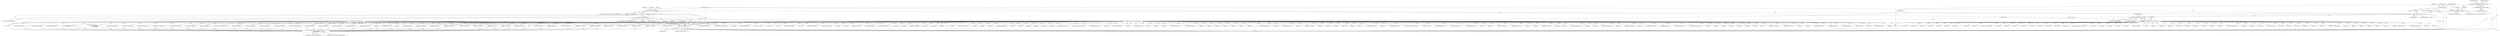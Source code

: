 digraph "0_tcpdump_289c672020280529fd382f3502efab7100d638ec@pointer" {
"1003339" [label="(Call,print_unknown_data(ndo, obj_tptr, \"\n\t    \", obj_tlen))"];
"1000143" [label="(MethodParameterIn,netdissect_options *ndo)"];
"1000312" [label="(Call,obj_tptr=tptr+sizeof(struct rsvp_object_header))"];
"1000182" [label="(Call,(const struct rsvp_object_header *)tptr)"];
"1000146" [label="(MethodParameterIn,const u_char *tptr)"];
"1000318" [label="(Call,obj_tlen=rsvp_obj_len-sizeof(struct rsvp_object_header))"];
"1000320" [label="(Call,rsvp_obj_len-sizeof(struct rsvp_object_header))"];
"1000299" [label="(Call,tlen < rsvp_obj_len)"];
"1000170" [label="(Call,tlen>=sizeof(struct rsvp_object_header))"];
"1000148" [label="(MethodParameterIn,u_int tlen)"];
"1000213" [label="(Call,rsvp_obj_len < sizeof(struct rsvp_object_header))"];
"1000197" [label="(Call,rsvp_obj_len % 4)"];
"1000185" [label="(Call,rsvp_obj_len=EXTRACT_16BITS(rsvp_obj_header->length))"];
"1000187" [label="(Call,EXTRACT_16BITS(rsvp_obj_header->length))"];
"1003355" [label="(Call,print_unknown_data(ndo, tptr + sizeof(struct rsvp_object_header), \"\n\t    \", /* FIXME indentation */\n                               rsvp_obj_len - sizeof(struct rsvp_object_header)))"];
"1001105" [label="(Call,obj_tptr + 4)"];
"1001829" [label="(Call,EXTRACT_32BITS(obj_tptr+4))"];
"1000328" [label="(Identifier,tptr)"];
"1003213" [label="(Call,EXTRACT_32BITS(obj_tptr+4))"];
"1000212" [label="(ControlStructure,if(rsvp_obj_len < sizeof(struct rsvp_object_header)))"];
"1002255" [label="(Call,obj_tlen < 40)"];
"1002298" [label="(Call,obj_tlen < 8)"];
"1001141" [label="(Call,obj_tptr+8)"];
"1000665" [label="(Call,obj_tlen < sizeof(struct in_addr))"];
"1000895" [label="(Call,obj_tlen < 20)"];
"1002723" [label="(Call,obj_tptr+=8)"];
"1001050" [label="(Call,obj_tlen >= 4)"];
"1000532" [label="(Call,ipaddr_string(ndo, obj_tptr))"];
"1000577" [label="(Call,ipaddr_string(ndo, obj_tptr + 8))"];
"1001683" [label="(Call,obj_tlen < 4)"];
"1002572" [label="(Call,obj_tlen >= 8)"];
"1002923" [label="(Call,obj_tlen < 8)"];
"1000909" [label="(Call,ip6addr_string(ndo, obj_tptr))"];
"1001998" [label="(Call,EXTRACT_32BITS(obj_tptr))"];
"1002618" [label="(Call,EXTRACT_32BITS(obj_tptr))"];
"1000326" [label="(Call,ND_TTEST2(*tptr, rsvp_obj_len))"];
"1003300" [label="(Call,obj_tlen < 16)"];
"1001219" [label="(Call,EXTRACT_16BITS(obj_tptr + 4))"];
"1001012" [label="(Call,ipaddr_string(ndo, obj_tptr))"];
"1002046" [label="(Call,obj_tptr+=4)"];
"1003357" [label="(Call,tptr + sizeof(struct rsvp_object_header))"];
"1002480" [label="(Call,obj_tlen < 16)"];
"1000447" [label="(Call,obj_tlen < 36)"];
"1001321" [label="(Call,obj_tptr + 1)"];
"1002353" [label="(Call,ipaddr_string(ndo, obj_tptr+8))"];
"1000793" [label="(Call,EXTRACT_32BITS(obj_tptr))"];
"1000197" [label="(Call,rsvp_obj_len % 4)"];
"1003373" [label="(Literal,0)"];
"1000180" [label="(Call,rsvp_obj_header = (const struct rsvp_object_header *)tptr)"];
"1000998" [label="(Call,obj_tlen < 16)"];
"1002940" [label="(Call,obj_tptr + 1)"];
"1001847" [label="(Call,obj_tptr + 12)"];
"1001843" [label="(Call,obj_tptr+8)"];
"1000148" [label="(MethodParameterIn,u_int tlen)"];
"1002312" [label="(Call,ipaddr_string(ndo, obj_tptr))"];
"1002984" [label="(Call,obj_tlen < sizeof(struct rsvp_obj_integrity_t))"];
"1000171" [label="(Identifier,tlen)"];
"1000172" [label="(Call,sizeof(struct rsvp_object_header))"];
"1002817" [label="(Call,obj_tptr+2)"];
"1001176" [label="(Call,EXTRACT_16BITS(obj_tptr + 2))"];
"1001275" [label="(Call,obj_tptr+1)"];
"1001644" [label="(Call,obj_tptr+2)"];
"1003163" [label="(Call,obj_tlen < 4)"];
"1002640" [label="(Call,obj_tlen < 8)"];
"1001023" [label="(Call,ipaddr_string(ndo, obj_tptr+8))"];
"1001788" [label="(Call,ip6addr_string(ndo, obj_tptr + 4))"];
"1000733" [label="(Call,obj_tlen >= 4)"];
"1001127" [label="(Call,obj_tptr + 6)"];
"1001576" [label="(Call,obj_tlen < 4)"];
"1001126" [label="(Call,EXTRACT_16BITS(obj_tptr + 6))"];
"1000968" [label="(Call,obj_tlen < 8)"];
"1001885" [label="(Call,obj_tlen+=subobj_len)"];
"1003339" [label="(Call,print_unknown_data(ndo, obj_tptr, \"\n\t    \", obj_tlen))"];
"1001957" [label="(Call,ip6addr_string(ndo, obj_tptr))"];
"1000824" [label="(Call,obj_tlen < 4)"];
"1002269" [label="(Call,ip6addr_string(ndo, obj_tptr))"];
"1001410" [label="(Call,obj_tptr+6)"];
"1001472" [label="(Call,obj_tptr + 4)"];
"1000213" [label="(Call,rsvp_obj_len < sizeof(struct rsvp_object_header))"];
"1000186" [label="(Identifier,rsvp_obj_len)"];
"1003361" [label="(Literal,\"\n\t    \")"];
"1000318" [label="(Call,obj_tlen=rsvp_obj_len-sizeof(struct rsvp_object_header))"];
"1000196" [label="(ControlStructure,if(rsvp_obj_len % 4))"];
"1000925" [label="(Call,obj_tlen < 40)"];
"1001207" [label="(Call,obj_tptr+4)"];
"1001283" [label="(Call,obj_tptr+2)"];
"1000394" [label="(Call,obj_tlen < 20)"];
"1001790" [label="(Call,obj_tptr + 4)"];
"1001375" [label="(Call,obj_tptr+6)"];
"1001286" [label="(Call,EXTRACT_16BITS(obj_tptr + 2))"];
"1000300" [label="(Identifier,tlen)"];
"1000642" [label="(Call,ip6addr_string(ndo, obj_tptr))"];
"1000187" [label="(Call,EXTRACT_16BITS(rsvp_obj_header->length))"];
"1002379" [label="(Call,(const struct rsvp_obj_frr_t *)obj_tptr)"];
"1001160" [label="(Call,obj_tlen < 12)"];
"1000408" [label="(Call,ip6addr_string(ndo, obj_tptr))"];
"1002939" [label="(Call,EXTRACT_24BITS(obj_tptr + 1))"];
"1001065" [label="(Call,obj_tptr + 2)"];
"1003340" [label="(Identifier,ndo)"];
"1001699" [label="(Call,EXTRACT_16BITS(obj_tptr))"];
"1003356" [label="(Identifier,ndo)"];
"1001403" [label="(Call,ipaddr_string(ndo, obj_tptr+2))"];
"1002884" [label="(Call,print_unknown_data(ndo, obj_tptr + 2, \"\n\t\t\", *(obj_tptr + 1) - 2))"];
"1000361" [label="(Call,ipaddr_string(ndo, obj_tptr))"];
"1001190" [label="(Call,obj_tptr+4)"];
"1000215" [label="(Call,sizeof(struct rsvp_object_header))"];
"1003172" [label="(Call,EXTRACT_16BITS(obj_tptr))"];
"1001094" [label="(Call,obj_tptr + 2)"];
"1002730" [label="(Call,obj_tlen < 20)"];
"1000214" [label="(Identifier,rsvp_obj_len)"];
"1000199" [label="(Literal,4)"];
"1000170" [label="(Call,tlen>=sizeof(struct rsvp_object_header))"];
"1003355" [label="(Call,print_unknown_data(ndo, tptr + sizeof(struct rsvp_object_header), \"\n\t    \", /* FIXME indentation */\n                               rsvp_obj_len - sizeof(struct rsvp_object_header)))"];
"1000143" [label="(MethodParameterIn,netdissect_options *ndo)"];
"1000298" [label="(ControlStructure,if(tlen < rsvp_obj_len))"];
"1002756" [label="(Call,ip6addr_string(ndo, obj_tptr))"];
"1001460" [label="(Call,obj_tptr+3)"];
"1003218" [label="(Call,obj_tptr + 8)"];
"1000939" [label="(Call,ip6addr_string(ndo, obj_tptr))"];
"1001093" [label="(Call,EXTRACT_16BITS(obj_tptr + 2))"];
"1001842" [label="(Call,EXTRACT_32BITS(obj_tptr+8))"];
"1001287" [label="(Call,obj_tptr + 2)"];
"1000177" [label="(Identifier,tptr)"];
"1001500" [label="(Call,obj_tlen < 8)"];
"1002209" [label="(Call,ip6addr_string(ndo, obj_tptr))"];
"1001636" [label="(Call,obj_tptr+1)"];
"1002165" [label="(Call,obj_tlen < 20)"];
"1000483" [label="(Call,obj_tlen < 26)"];
"1003343" [label="(Identifier,obj_tlen)"];
"1001869" [label="(Call,obj_tptr + 4)"];
"1001769" [label="(Call,obj_tptr + 4)"];
"1003288" [label="(Call,ipaddr_string(ndo, obj_tptr))"];
"1002946" [label="(Call,obj_tptr+=4)"];
"1000755" [label="(Call,obj_tlen < 4)"];
"1000461" [label="(Call,ip6addr_string(ndo, obj_tptr))"];
"1001417" [label="(Call,obj_tptr + 7)"];
"1003224" [label="(Call,obj_tptr+=12)"];
"1001120" [label="(Call,EXTRACT_16BITS(obj_tptr+4))"];
"1001907" [label="(Call,obj_tlen < 8)"];
"1003087" [label="(Call,signature_verify(ndo, pptr, plen,\n                                            obj_ptr.rsvp_obj_integrity->digest,\n                                            rsvp_clear_checksum,\n                                            rsvp_com_header))"];
"1001071" [label="(Call,obj_tptr+=4)"];
"1003217" [label="(Call,EXTRACT_32BITS(obj_tptr + 8))"];
"1003341" [label="(Identifier,obj_tptr)"];
"1001220" [label="(Call,obj_tptr + 4)"];
"1000768" [label="(Call,EXTRACT_32BITS(obj_tptr))"];
"1001293" [label="(Call,obj_tptr+=4)"];
"1002280" [label="(Call,ip6addr_string(ndo, obj_tptr+20))"];
"1000693" [label="(Call,obj_tlen < sizeof(struct in6_addr))"];
"1000236" [label="(Identifier,ndo)"];
"1003127" [label="(Call,obj_tlen < 4)"];
"1003232" [label="(Call,obj_tptr+=4)"];
"1003199" [label="(Call,obj_tlen < 12)"];
"1000321" [label="(Identifier,rsvp_obj_len)"];
"1002649" [label="(Call,obj_tptr+5)"];
"1002239" [label="(Call,ipaddr_string(ndo, obj_tptr))"];
"1002739" [label="(Call,obj_tptr+17)"];
"1000679" [label="(Call,ipaddr_string(ndo, obj_tptr))"];
"1003398" [label="(MethodReturn,RET)"];
"1001154" [label="(Call,obj_tptr+=12)"];
"1001585" [label="(Call,obj_tptr+3)"];
"1000540" [label="(Call,ipaddr_string(ndo, obj_tptr + 8))"];
"1001943" [label="(Call,obj_tlen < 20)"];
"1002042" [label="(Call,obj_tptr + 2)"];
"1000314" [label="(Call,tptr+sizeof(struct rsvp_object_header))"];
"1002179" [label="(Call,ip6addr_string(ndo, obj_tptr))"];
"1001475" [label="(Call,obj_tlen-=*(obj_tptr+1))"];
"1003229" [label="(Call,obj_tlen-=4)"];
"1001206" [label="(Call,EXTRACT_16BITS(obj_tptr+4))"];
"1000185" [label="(Call,rsvp_obj_len=EXTRACT_16BITS(rsvp_obj_header->length))"];
"1002584" [label="(Call,ipaddr_string(ndo, obj_tptr))"];
"1002808" [label="(Call,obj_tlen < 4)"];
"1003362" [label="(Call,rsvp_obj_len - sizeof(struct rsvp_object_header))"];
"1003333" [label="(ControlStructure,if (ndo->ndo_vflag <= 1))"];
"1002342" [label="(Call,ipaddr_string(ndo, obj_tptr))"];
"1001836" [label="(Call,EXTRACT_32BITS(obj_tptr+4))"];
"1000982" [label="(Call,ipaddr_string(ndo, obj_tptr))"];
"1000312" [label="(Call,obj_tptr=tptr+sizeof(struct rsvp_object_header))"];
"1002995" [label="(Call,(const struct rsvp_obj_integrity_t *)obj_tptr)"];
"1002020" [label="(Call,obj_tlen < 4)"];
"1000322" [label="(Call,sizeof(struct rsvp_object_header))"];
"1001481" [label="(Call,obj_tptr+=*(obj_tptr+1))"];
"1001846" [label="(Call,EXTRACT_32BITS(obj_tptr + 12))"];
"1000779" [label="(Call,obj_tlen < 12)"];
"1001064" [label="(Call,EXTRACT_16BITS(obj_tptr + 2))"];
"1000203" [label="(Identifier,ndo)"];
"1000192" [label="(Identifier,rsvp_obj_ctype)"];
"1001309" [label="(Call,obj_tlen >= 4)"];
"1002041" [label="(Call,EXTRACT_16BITS(obj_tptr + 2))"];
"1000347" [label="(Call,obj_tlen < 8)"];
"1000879" [label="(Call,ipaddr_string(ndo, obj_tptr))"];
"1001468" [label="(Call,obj_tptr+3)"];
"1001615" [label="(Call,obj_tptr + 4 + i)"];
"1002828" [label="(Call,EXTRACT_16BITS(obj_tptr))"];
"1000628" [label="(Call,obj_tlen < sizeof(struct in6_addr))"];
"1000950" [label="(Call,ip6addr_string(ndo, obj_tptr+20))"];
"1000841" [label="(Call,EXTRACT_24BITS(obj_tptr+1))"];
"1002790" [label="(Call,obj_tlen-=20)"];
"1003369" [label="(Call,tlen-=rsvp_obj_len)"];
"1002557" [label="(Call,obj_tptr+=16)"];
"1000569" [label="(Call,ipaddr_string(ndo, obj_tptr))"];
"1001648" [label="(Call,obj_tptr + 2)"];
"1003366" [label="(Call,tptr+=rsvp_obj_len)"];
"1003367" [label="(Identifier,tptr)"];
"1000169" [label="(ControlStructure,while(tlen>=sizeof(struct rsvp_object_header)))"];
"1000744" [label="(Call,EXTRACT_32BITS(obj_tptr))"];
"1001656" [label="(Call,obj_tptr+3)"];
"1002149" [label="(Call,ipaddr_string(ndo, obj_tptr))"];
"1000146" [label="(MethodParameterIn,const u_char *tptr)"];
"1002720" [label="(Call,obj_tlen-=8)"];
"1003275" [label="(Call,obj_tlen < 4)"];
"1002621" [label="(Call,obj_tlen-=4)"];
"1001484" [label="(Call,obj_tptr+1)"];
"1000198" [label="(Identifier,rsvp_obj_len)"];
"1001146" [label="(Call,EXTRACT_16BITS(obj_tptr + 10))"];
"1001837" [label="(Call,obj_tptr+4)"];
"1001237" [label="(Call,obj_tlen < 4)"];
"1000301" [label="(Identifier,rsvp_obj_len)"];
"1001405" [label="(Call,obj_tptr+2)"];
"1002744" [label="(Call,EXTRACT_16BITS(obj_tptr+18))"];
"1000319" [label="(Identifier,obj_tlen)"];
"1000850" [label="(Call,obj_tptr+=4)"];
"1003344" [label="(ControlStructure,break;)"];
"1001612" [label="(Call,safeputchar(ndo, *(obj_tptr + 4 + i)))"];
"1003313" [label="(Call,ip6addr_string(ndo, obj_tptr))"];
"1001140" [label="(Call,EXTRACT_16BITS(obj_tptr+8))"];
"1001270" [label="(Call,obj_tptr+1)"];
"1001282" [label="(Call,EXTRACT_16BITS(obj_tptr+2))"];
"1001514" [label="(Call,EXTRACT_32BITS(obj_tptr))"];
"1002195" [label="(Call,obj_tlen < 20)"];
"1000469" [label="(Call,ip6addr_string(ndo, obj_tptr + 20))"];
"1002654" [label="(Call,EXTRACT_16BITS(obj_tptr+6))"];
"1002473" [label="(Call,obj_tptr+=sizeof(struct rsvp_obj_frr_t))"];
"1002387" [label="(Call,obj_tlen < sizeof(struct rsvp_obj_frr_t))"];
"1000220" [label="(Identifier,ndo)"];
"1002745" [label="(Call,obj_tptr+18)"];
"1000188" [label="(Call,rsvp_obj_header->length)"];
"1002105" [label="(Call,rsvp_intserv_print(ndo, obj_tptr, obj_tlen))"];
"1003342" [label="(Literal,\"\n\t    \")"];
"1000600" [label="(Call,obj_tlen < sizeof(struct in_addr))"];
"1001446" [label="(Call,obj_tptr+2)"];
"1003214" [label="(Call,obj_tptr+4)"];
"1001664" [label="(Call,obj_tptr+3)"];
"1002793" [label="(Call,obj_tptr+=20)"];
"1000299" [label="(Call,tlen < rsvp_obj_len)"];
"1001197" [label="(Call,obj_tptr+8)"];
"1000313" [label="(Identifier,obj_tptr)"];
"1000842" [label="(Call,obj_tptr+1)"];
"1000182" [label="(Call,(const struct rsvp_object_header *)tptr)"];
"1002587" [label="(Call,ipaddr_string(ndo, obj_tptr + 4))"];
"1001478" [label="(Call,obj_tptr+1)"];
"1001985" [label="(Call,obj_tlen < 4)"];
"1000865" [label="(Call,obj_tlen < 8)"];
"1001077" [label="(Call,obj_tlen < 12)"];
"1001868" [label="(Call,EXTRACT_32BITS(obj_tptr + 4))"];
"1001471" [label="(Call,EXTRACT_32BITS(obj_tptr + 4))"];
"1001177" [label="(Call,obj_tptr + 2)"];
"1000518" [label="(Call,obj_tlen < 12)"];
"1002666" [label="(Call,ipaddr_string(ndo, obj_tptr))"];
"1001121" [label="(Call,obj_tptr+4)"];
"1001189" [label="(Call,EXTRACT_32BITS(obj_tptr+4))"];
"1001552" [label="(Call,EXTRACT_32BITS(obj_tptr))"];
"1002225" [label="(Call,obj_tlen < 20)"];
"1000174" [label="(Block,)"];
"1003143" [label="(Call,EXTRACT_32BITS(obj_tptr))"];
"1001882" [label="(Call,obj_tptr+=subobj_len)"];
"1001921" [label="(Call,ipaddr_string(ndo, obj_tptr))"];
"1002328" [label="(Call,obj_tlen < 16)"];
"1002655" [label="(Call,obj_tptr+6)"];
"1000497" [label="(Call,EXTRACT_32BITS(obj_tptr))"];
"1001830" [label="(Call,obj_tptr+4)"];
"1001451" [label="(Call,obj_tptr+2)"];
"1000184" [label="(Identifier,tptr)"];
"1002135" [label="(Call,obj_tlen < 8)"];
"1001538" [label="(Call,obj_tlen < 8)"];
"1003345" [label="(ControlStructure,if (ndo->ndo_vflag > 1 || hexdump == TRUE))"];
"1001767" [label="(Call,ipaddr_string(ndo, obj_tptr + 4))"];
"1000707" [label="(Call,ip6addr_string(ndo, obj_tptr))"];
"1001196" [label="(Call,EXTRACT_32BITS(obj_tptr+8))"];
"1001659" [label="(Call,obj_tptr+=4+*(obj_tptr+3))"];
"1000320" [label="(Call,rsvp_obj_len-sizeof(struct rsvp_object_header))"];
"1001231" [label="(Call,obj_tptr+=12)"];
"1000614" [label="(Call,ipaddr_string(ndo, obj_tptr))"];
"1000555" [label="(Call,obj_tlen < 12)"];
"1000305" [label="(Identifier,ndo)"];
"1001147" [label="(Call,obj_tptr + 10)"];
"1002816" [label="(Call,EXTRACT_16BITS(obj_tptr+2))"];
"1000504" [label="(Call,ip6addr_string(ndo, obj_tptr + 8))"];
"1003339" -> "1003333"  [label="AST: "];
"1003339" -> "1003343"  [label="CFG: "];
"1003340" -> "1003339"  [label="AST: "];
"1003341" -> "1003339"  [label="AST: "];
"1003342" -> "1003339"  [label="AST: "];
"1003343" -> "1003339"  [label="AST: "];
"1003344" -> "1003339"  [label="CFG: "];
"1003339" -> "1003398"  [label="DDG: "];
"1003339" -> "1003398"  [label="DDG: "];
"1003339" -> "1003398"  [label="DDG: "];
"1003339" -> "1003398"  [label="DDG: "];
"1000143" -> "1003339"  [label="DDG: "];
"1000312" -> "1003339"  [label="DDG: "];
"1000318" -> "1003339"  [label="DDG: "];
"1003339" -> "1003355"  [label="DDG: "];
"1000143" -> "1000142"  [label="AST: "];
"1000143" -> "1003398"  [label="DDG: "];
"1000143" -> "1000361"  [label="DDG: "];
"1000143" -> "1000408"  [label="DDG: "];
"1000143" -> "1000461"  [label="DDG: "];
"1000143" -> "1000469"  [label="DDG: "];
"1000143" -> "1000504"  [label="DDG: "];
"1000143" -> "1000532"  [label="DDG: "];
"1000143" -> "1000540"  [label="DDG: "];
"1000143" -> "1000569"  [label="DDG: "];
"1000143" -> "1000577"  [label="DDG: "];
"1000143" -> "1000614"  [label="DDG: "];
"1000143" -> "1000642"  [label="DDG: "];
"1000143" -> "1000679"  [label="DDG: "];
"1000143" -> "1000707"  [label="DDG: "];
"1000143" -> "1000879"  [label="DDG: "];
"1000143" -> "1000909"  [label="DDG: "];
"1000143" -> "1000939"  [label="DDG: "];
"1000143" -> "1000950"  [label="DDG: "];
"1000143" -> "1000982"  [label="DDG: "];
"1000143" -> "1001012"  [label="DDG: "];
"1000143" -> "1001023"  [label="DDG: "];
"1000143" -> "1001403"  [label="DDG: "];
"1000143" -> "1001612"  [label="DDG: "];
"1000143" -> "1001767"  [label="DDG: "];
"1000143" -> "1001788"  [label="DDG: "];
"1000143" -> "1001921"  [label="DDG: "];
"1000143" -> "1001957"  [label="DDG: "];
"1000143" -> "1002105"  [label="DDG: "];
"1000143" -> "1002149"  [label="DDG: "];
"1000143" -> "1002179"  [label="DDG: "];
"1000143" -> "1002209"  [label="DDG: "];
"1000143" -> "1002239"  [label="DDG: "];
"1000143" -> "1002269"  [label="DDG: "];
"1000143" -> "1002280"  [label="DDG: "];
"1000143" -> "1002312"  [label="DDG: "];
"1000143" -> "1002342"  [label="DDG: "];
"1000143" -> "1002353"  [label="DDG: "];
"1000143" -> "1002584"  [label="DDG: "];
"1000143" -> "1002587"  [label="DDG: "];
"1000143" -> "1002666"  [label="DDG: "];
"1000143" -> "1002756"  [label="DDG: "];
"1000143" -> "1002884"  [label="DDG: "];
"1000143" -> "1003087"  [label="DDG: "];
"1000143" -> "1003288"  [label="DDG: "];
"1000143" -> "1003313"  [label="DDG: "];
"1000143" -> "1003355"  [label="DDG: "];
"1000312" -> "1000174"  [label="AST: "];
"1000312" -> "1000314"  [label="CFG: "];
"1000313" -> "1000312"  [label="AST: "];
"1000314" -> "1000312"  [label="AST: "];
"1000319" -> "1000312"  [label="CFG: "];
"1000312" -> "1003398"  [label="DDG: "];
"1000312" -> "1003398"  [label="DDG: "];
"1000182" -> "1000312"  [label="DDG: "];
"1000146" -> "1000312"  [label="DDG: "];
"1000312" -> "1000361"  [label="DDG: "];
"1000312" -> "1000408"  [label="DDG: "];
"1000312" -> "1000461"  [label="DDG: "];
"1000312" -> "1000497"  [label="DDG: "];
"1000312" -> "1000532"  [label="DDG: "];
"1000312" -> "1000569"  [label="DDG: "];
"1000312" -> "1000614"  [label="DDG: "];
"1000312" -> "1000642"  [label="DDG: "];
"1000312" -> "1000679"  [label="DDG: "];
"1000312" -> "1000707"  [label="DDG: "];
"1000312" -> "1000744"  [label="DDG: "];
"1000312" -> "1000768"  [label="DDG: "];
"1000312" -> "1000793"  [label="DDG: "];
"1000312" -> "1000841"  [label="DDG: "];
"1000312" -> "1000842"  [label="DDG: "];
"1000312" -> "1000850"  [label="DDG: "];
"1000312" -> "1000879"  [label="DDG: "];
"1000312" -> "1000909"  [label="DDG: "];
"1000312" -> "1000939"  [label="DDG: "];
"1000312" -> "1000982"  [label="DDG: "];
"1000312" -> "1001012"  [label="DDG: "];
"1000312" -> "1001064"  [label="DDG: "];
"1000312" -> "1001065"  [label="DDG: "];
"1000312" -> "1001071"  [label="DDG: "];
"1000312" -> "1001093"  [label="DDG: "];
"1000312" -> "1001094"  [label="DDG: "];
"1000312" -> "1001105"  [label="DDG: "];
"1000312" -> "1001120"  [label="DDG: "];
"1000312" -> "1001121"  [label="DDG: "];
"1000312" -> "1001126"  [label="DDG: "];
"1000312" -> "1001127"  [label="DDG: "];
"1000312" -> "1001140"  [label="DDG: "];
"1000312" -> "1001141"  [label="DDG: "];
"1000312" -> "1001146"  [label="DDG: "];
"1000312" -> "1001147"  [label="DDG: "];
"1000312" -> "1001154"  [label="DDG: "];
"1000312" -> "1001176"  [label="DDG: "];
"1000312" -> "1001177"  [label="DDG: "];
"1000312" -> "1001189"  [label="DDG: "];
"1000312" -> "1001190"  [label="DDG: "];
"1000312" -> "1001196"  [label="DDG: "];
"1000312" -> "1001197"  [label="DDG: "];
"1000312" -> "1001206"  [label="DDG: "];
"1000312" -> "1001207"  [label="DDG: "];
"1000312" -> "1001219"  [label="DDG: "];
"1000312" -> "1001220"  [label="DDG: "];
"1000312" -> "1001231"  [label="DDG: "];
"1000312" -> "1001270"  [label="DDG: "];
"1000312" -> "1001275"  [label="DDG: "];
"1000312" -> "1001282"  [label="DDG: "];
"1000312" -> "1001283"  [label="DDG: "];
"1000312" -> "1001286"  [label="DDG: "];
"1000312" -> "1001287"  [label="DDG: "];
"1000312" -> "1001293"  [label="DDG: "];
"1000312" -> "1001321"  [label="DDG: "];
"1000312" -> "1001375"  [label="DDG: "];
"1000312" -> "1001403"  [label="DDG: "];
"1000312" -> "1001405"  [label="DDG: "];
"1000312" -> "1001410"  [label="DDG: "];
"1000312" -> "1001417"  [label="DDG: "];
"1000312" -> "1001446"  [label="DDG: "];
"1000312" -> "1001451"  [label="DDG: "];
"1000312" -> "1001460"  [label="DDG: "];
"1000312" -> "1001468"  [label="DDG: "];
"1000312" -> "1001471"  [label="DDG: "];
"1000312" -> "1001472"  [label="DDG: "];
"1000312" -> "1001478"  [label="DDG: "];
"1000312" -> "1001481"  [label="DDG: "];
"1000312" -> "1001484"  [label="DDG: "];
"1000312" -> "1001514"  [label="DDG: "];
"1000312" -> "1001552"  [label="DDG: "];
"1000312" -> "1001585"  [label="DDG: "];
"1000312" -> "1001615"  [label="DDG: "];
"1000312" -> "1001636"  [label="DDG: "];
"1000312" -> "1001644"  [label="DDG: "];
"1000312" -> "1001648"  [label="DDG: "];
"1000312" -> "1001656"  [label="DDG: "];
"1000312" -> "1001659"  [label="DDG: "];
"1000312" -> "1001664"  [label="DDG: "];
"1000312" -> "1001699"  [label="DDG: "];
"1000312" -> "1001767"  [label="DDG: "];
"1000312" -> "1001769"  [label="DDG: "];
"1000312" -> "1001788"  [label="DDG: "];
"1000312" -> "1001790"  [label="DDG: "];
"1000312" -> "1001829"  [label="DDG: "];
"1000312" -> "1001830"  [label="DDG: "];
"1000312" -> "1001836"  [label="DDG: "];
"1000312" -> "1001837"  [label="DDG: "];
"1000312" -> "1001842"  [label="DDG: "];
"1000312" -> "1001843"  [label="DDG: "];
"1000312" -> "1001846"  [label="DDG: "];
"1000312" -> "1001847"  [label="DDG: "];
"1000312" -> "1001868"  [label="DDG: "];
"1000312" -> "1001869"  [label="DDG: "];
"1000312" -> "1001882"  [label="DDG: "];
"1000312" -> "1001921"  [label="DDG: "];
"1000312" -> "1001957"  [label="DDG: "];
"1000312" -> "1001998"  [label="DDG: "];
"1000312" -> "1002041"  [label="DDG: "];
"1000312" -> "1002042"  [label="DDG: "];
"1000312" -> "1002046"  [label="DDG: "];
"1000312" -> "1002149"  [label="DDG: "];
"1000312" -> "1002179"  [label="DDG: "];
"1000312" -> "1002209"  [label="DDG: "];
"1000312" -> "1002239"  [label="DDG: "];
"1000312" -> "1002269"  [label="DDG: "];
"1000312" -> "1002312"  [label="DDG: "];
"1000312" -> "1002342"  [label="DDG: "];
"1000312" -> "1002379"  [label="DDG: "];
"1000312" -> "1002473"  [label="DDG: "];
"1000312" -> "1002557"  [label="DDG: "];
"1000312" -> "1002584"  [label="DDG: "];
"1000312" -> "1002618"  [label="DDG: "];
"1000312" -> "1002649"  [label="DDG: "];
"1000312" -> "1002654"  [label="DDG: "];
"1000312" -> "1002655"  [label="DDG: "];
"1000312" -> "1002666"  [label="DDG: "];
"1000312" -> "1002723"  [label="DDG: "];
"1000312" -> "1002739"  [label="DDG: "];
"1000312" -> "1002744"  [label="DDG: "];
"1000312" -> "1002745"  [label="DDG: "];
"1000312" -> "1002756"  [label="DDG: "];
"1000312" -> "1002793"  [label="DDG: "];
"1000312" -> "1002816"  [label="DDG: "];
"1000312" -> "1002817"  [label="DDG: "];
"1000312" -> "1002828"  [label="DDG: "];
"1000312" -> "1002939"  [label="DDG: "];
"1000312" -> "1002940"  [label="DDG: "];
"1000312" -> "1002946"  [label="DDG: "];
"1000312" -> "1002995"  [label="DDG: "];
"1000312" -> "1003143"  [label="DDG: "];
"1000312" -> "1003172"  [label="DDG: "];
"1000312" -> "1003213"  [label="DDG: "];
"1000312" -> "1003214"  [label="DDG: "];
"1000312" -> "1003217"  [label="DDG: "];
"1000312" -> "1003218"  [label="DDG: "];
"1000312" -> "1003224"  [label="DDG: "];
"1000312" -> "1003232"  [label="DDG: "];
"1000312" -> "1003288"  [label="DDG: "];
"1000312" -> "1003313"  [label="DDG: "];
"1000182" -> "1000180"  [label="AST: "];
"1000182" -> "1000184"  [label="CFG: "];
"1000183" -> "1000182"  [label="AST: "];
"1000184" -> "1000182"  [label="AST: "];
"1000180" -> "1000182"  [label="CFG: "];
"1000182" -> "1003398"  [label="DDG: "];
"1000182" -> "1000180"  [label="DDG: "];
"1000146" -> "1000182"  [label="DDG: "];
"1000182" -> "1000314"  [label="DDG: "];
"1000182" -> "1003355"  [label="DDG: "];
"1000182" -> "1003357"  [label="DDG: "];
"1000182" -> "1003366"  [label="DDG: "];
"1000146" -> "1000142"  [label="AST: "];
"1000146" -> "1003398"  [label="DDG: "];
"1000146" -> "1000314"  [label="DDG: "];
"1000146" -> "1003355"  [label="DDG: "];
"1000146" -> "1003357"  [label="DDG: "];
"1000146" -> "1003366"  [label="DDG: "];
"1000318" -> "1000174"  [label="AST: "];
"1000318" -> "1000320"  [label="CFG: "];
"1000319" -> "1000318"  [label="AST: "];
"1000320" -> "1000318"  [label="AST: "];
"1000328" -> "1000318"  [label="CFG: "];
"1000318" -> "1003398"  [label="DDG: "];
"1000318" -> "1003398"  [label="DDG: "];
"1000320" -> "1000318"  [label="DDG: "];
"1000318" -> "1000347"  [label="DDG: "];
"1000318" -> "1000394"  [label="DDG: "];
"1000318" -> "1000447"  [label="DDG: "];
"1000318" -> "1000483"  [label="DDG: "];
"1000318" -> "1000518"  [label="DDG: "];
"1000318" -> "1000555"  [label="DDG: "];
"1000318" -> "1000600"  [label="DDG: "];
"1000318" -> "1000628"  [label="DDG: "];
"1000318" -> "1000665"  [label="DDG: "];
"1000318" -> "1000693"  [label="DDG: "];
"1000318" -> "1000733"  [label="DDG: "];
"1000318" -> "1000755"  [label="DDG: "];
"1000318" -> "1000779"  [label="DDG: "];
"1000318" -> "1000824"  [label="DDG: "];
"1000318" -> "1000865"  [label="DDG: "];
"1000318" -> "1000895"  [label="DDG: "];
"1000318" -> "1000925"  [label="DDG: "];
"1000318" -> "1000968"  [label="DDG: "];
"1000318" -> "1000998"  [label="DDG: "];
"1000318" -> "1001050"  [label="DDG: "];
"1000318" -> "1001077"  [label="DDG: "];
"1000318" -> "1001160"  [label="DDG: "];
"1000318" -> "1001237"  [label="DDG: "];
"1000318" -> "1001309"  [label="DDG: "];
"1000318" -> "1001475"  [label="DDG: "];
"1000318" -> "1001500"  [label="DDG: "];
"1000318" -> "1001538"  [label="DDG: "];
"1000318" -> "1001576"  [label="DDG: "];
"1000318" -> "1001683"  [label="DDG: "];
"1000318" -> "1001885"  [label="DDG: "];
"1000318" -> "1001907"  [label="DDG: "];
"1000318" -> "1001943"  [label="DDG: "];
"1000318" -> "1001985"  [label="DDG: "];
"1000318" -> "1002020"  [label="DDG: "];
"1000318" -> "1002135"  [label="DDG: "];
"1000318" -> "1002165"  [label="DDG: "];
"1000318" -> "1002195"  [label="DDG: "];
"1000318" -> "1002225"  [label="DDG: "];
"1000318" -> "1002255"  [label="DDG: "];
"1000318" -> "1002298"  [label="DDG: "];
"1000318" -> "1002328"  [label="DDG: "];
"1000318" -> "1002387"  [label="DDG: "];
"1000318" -> "1002480"  [label="DDG: "];
"1000318" -> "1002572"  [label="DDG: "];
"1000318" -> "1002621"  [label="DDG: "];
"1000318" -> "1002640"  [label="DDG: "];
"1000318" -> "1002720"  [label="DDG: "];
"1000318" -> "1002730"  [label="DDG: "];
"1000318" -> "1002790"  [label="DDG: "];
"1000318" -> "1002808"  [label="DDG: "];
"1000318" -> "1002923"  [label="DDG: "];
"1000318" -> "1002984"  [label="DDG: "];
"1000318" -> "1003127"  [label="DDG: "];
"1000318" -> "1003163"  [label="DDG: "];
"1000318" -> "1003199"  [label="DDG: "];
"1000318" -> "1003229"  [label="DDG: "];
"1000318" -> "1003275"  [label="DDG: "];
"1000318" -> "1003300"  [label="DDG: "];
"1000320" -> "1000322"  [label="CFG: "];
"1000321" -> "1000320"  [label="AST: "];
"1000322" -> "1000320"  [label="AST: "];
"1000299" -> "1000320"  [label="DDG: "];
"1000320" -> "1000326"  [label="DDG: "];
"1000299" -> "1000298"  [label="AST: "];
"1000299" -> "1000301"  [label="CFG: "];
"1000300" -> "1000299"  [label="AST: "];
"1000301" -> "1000299"  [label="AST: "];
"1000305" -> "1000299"  [label="CFG: "];
"1000313" -> "1000299"  [label="CFG: "];
"1000299" -> "1003398"  [label="DDG: "];
"1000299" -> "1003398"  [label="DDG: "];
"1000299" -> "1003398"  [label="DDG: "];
"1000170" -> "1000299"  [label="DDG: "];
"1000148" -> "1000299"  [label="DDG: "];
"1000213" -> "1000299"  [label="DDG: "];
"1000299" -> "1003369"  [label="DDG: "];
"1000170" -> "1000169"  [label="AST: "];
"1000170" -> "1000172"  [label="CFG: "];
"1000171" -> "1000170"  [label="AST: "];
"1000172" -> "1000170"  [label="AST: "];
"1000177" -> "1000170"  [label="CFG: "];
"1003373" -> "1000170"  [label="CFG: "];
"1000170" -> "1003398"  [label="DDG: "];
"1000170" -> "1003398"  [label="DDG: "];
"1000148" -> "1000170"  [label="DDG: "];
"1000148" -> "1000142"  [label="AST: "];
"1000148" -> "1003398"  [label="DDG: "];
"1000148" -> "1003369"  [label="DDG: "];
"1000213" -> "1000212"  [label="AST: "];
"1000213" -> "1000215"  [label="CFG: "];
"1000214" -> "1000213"  [label="AST: "];
"1000215" -> "1000213"  [label="AST: "];
"1000220" -> "1000213"  [label="CFG: "];
"1000236" -> "1000213"  [label="CFG: "];
"1000213" -> "1003398"  [label="DDG: "];
"1000213" -> "1003398"  [label="DDG: "];
"1000197" -> "1000213"  [label="DDG: "];
"1000197" -> "1000196"  [label="AST: "];
"1000197" -> "1000199"  [label="CFG: "];
"1000198" -> "1000197"  [label="AST: "];
"1000199" -> "1000197"  [label="AST: "];
"1000203" -> "1000197"  [label="CFG: "];
"1000214" -> "1000197"  [label="CFG: "];
"1000197" -> "1003398"  [label="DDG: "];
"1000197" -> "1003398"  [label="DDG: "];
"1000185" -> "1000197"  [label="DDG: "];
"1000185" -> "1000174"  [label="AST: "];
"1000185" -> "1000187"  [label="CFG: "];
"1000186" -> "1000185"  [label="AST: "];
"1000187" -> "1000185"  [label="AST: "];
"1000192" -> "1000185"  [label="CFG: "];
"1000185" -> "1003398"  [label="DDG: "];
"1000187" -> "1000185"  [label="DDG: "];
"1000187" -> "1000188"  [label="CFG: "];
"1000188" -> "1000187"  [label="AST: "];
"1000187" -> "1003398"  [label="DDG: "];
"1003355" -> "1003345"  [label="AST: "];
"1003355" -> "1003362"  [label="CFG: "];
"1003356" -> "1003355"  [label="AST: "];
"1003357" -> "1003355"  [label="AST: "];
"1003361" -> "1003355"  [label="AST: "];
"1003362" -> "1003355"  [label="AST: "];
"1003367" -> "1003355"  [label="CFG: "];
"1002756" -> "1003355"  [label="DDG: "];
"1001023" -> "1003355"  [label="DDG: "];
"1002179" -> "1003355"  [label="DDG: "];
"1002105" -> "1003355"  [label="DDG: "];
"1000408" -> "1003355"  [label="DDG: "];
"1000679" -> "1003355"  [label="DDG: "];
"1002239" -> "1003355"  [label="DDG: "];
"1001403" -> "1003355"  [label="DDG: "];
"1002587" -> "1003355"  [label="DDG: "];
"1003313" -> "1003355"  [label="DDG: "];
"1000614" -> "1003355"  [label="DDG: "];
"1000982" -> "1003355"  [label="DDG: "];
"1000879" -> "1003355"  [label="DDG: "];
"1003288" -> "1003355"  [label="DDG: "];
"1000642" -> "1003355"  [label="DDG: "];
"1002666" -> "1003355"  [label="DDG: "];
"1001921" -> "1003355"  [label="DDG: "];
"1001957" -> "1003355"  [label="DDG: "];
"1000707" -> "1003355"  [label="DDG: "];
"1002353" -> "1003355"  [label="DDG: "];
"1002280" -> "1003355"  [label="DDG: "];
"1000577" -> "1003355"  [label="DDG: "];
"1002209" -> "1003355"  [label="DDG: "];
"1000950" -> "1003355"  [label="DDG: "];
"1000909" -> "1003355"  [label="DDG: "];
"1000504" -> "1003355"  [label="DDG: "];
"1002149" -> "1003355"  [label="DDG: "];
"1000361" -> "1003355"  [label="DDG: "];
"1001767" -> "1003355"  [label="DDG: "];
"1002312" -> "1003355"  [label="DDG: "];
"1001612" -> "1003355"  [label="DDG: "];
"1003087" -> "1003355"  [label="DDG: "];
"1002884" -> "1003355"  [label="DDG: "];
"1000469" -> "1003355"  [label="DDG: "];
"1000540" -> "1003355"  [label="DDG: "];
"1001788" -> "1003355"  [label="DDG: "];
"1003362" -> "1003355"  [label="DDG: "];
}
